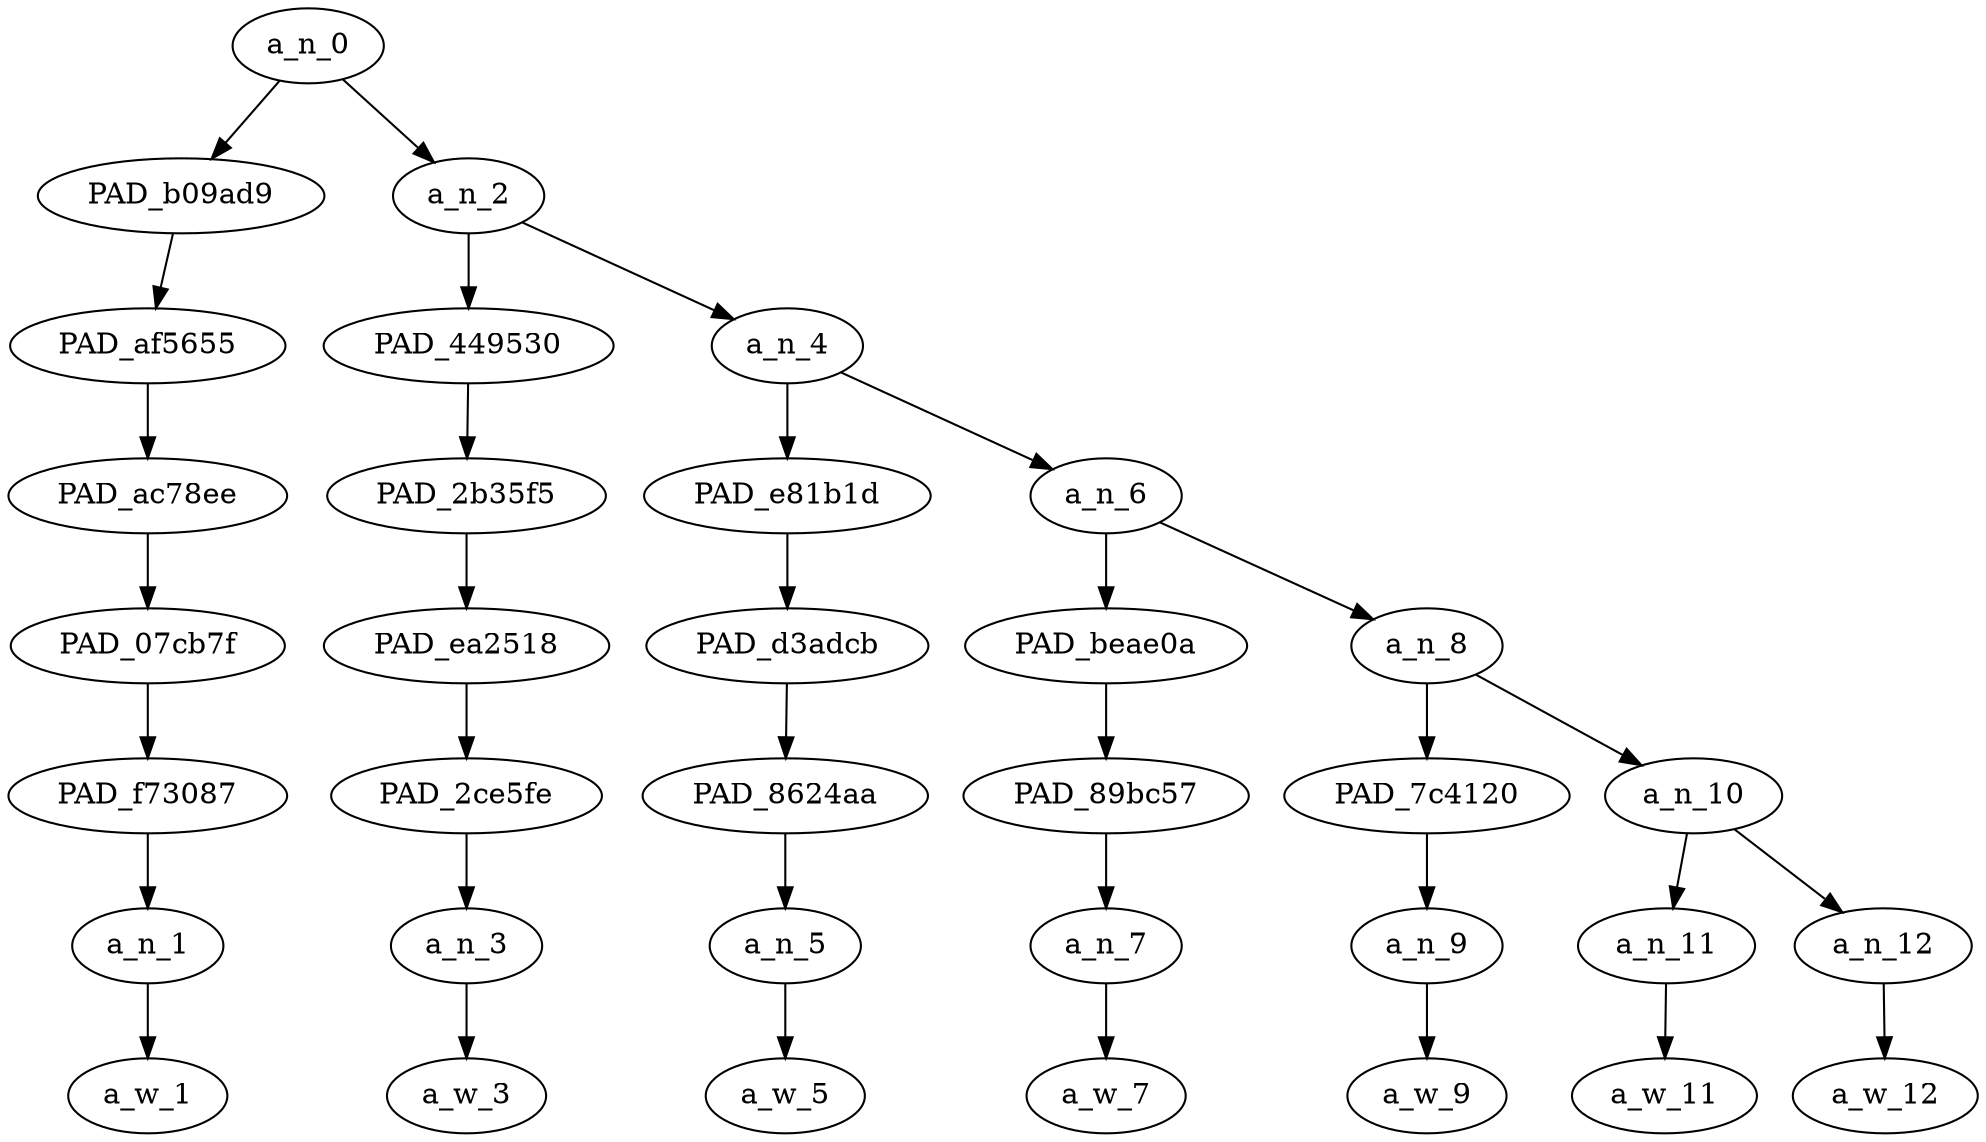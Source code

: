 strict digraph "" {
	a_n_0	[div_dir=1,
		index=0,
		level=7,
		pos="0.984375,7!",
		text_span="[0, 1, 2, 3, 4, 5, 6]",
		value=0.99999998];
	PAD_b09ad9	[div_dir=-1,
		index=0,
		level=6,
		pos="0.0,6!",
		text_span="[0]",
		value=0.05980944];
	a_n_0 -> PAD_b09ad9;
	a_n_2	[div_dir=1,
		index=1,
		level=6,
		pos="1.96875,6!",
		text_span="[1, 2, 3, 4, 5, 6]",
		value=0.93818944];
	a_n_0 -> a_n_2;
	PAD_af5655	[div_dir=-1,
		index=0,
		level=5,
		pos="0.0,5!",
		text_span="[0]",
		value=0.05980944];
	PAD_b09ad9 -> PAD_af5655;
	PAD_ac78ee	[div_dir=-1,
		index=0,
		level=4,
		pos="0.0,4!",
		text_span="[0]",
		value=0.05980944];
	PAD_af5655 -> PAD_ac78ee;
	PAD_07cb7f	[div_dir=-1,
		index=0,
		level=3,
		pos="0.0,3!",
		text_span="[0]",
		value=0.05980944];
	PAD_ac78ee -> PAD_07cb7f;
	PAD_f73087	[div_dir=-1,
		index=0,
		level=2,
		pos="0.0,2!",
		text_span="[0]",
		value=0.05980944];
	PAD_07cb7f -> PAD_f73087;
	a_n_1	[div_dir=-1,
		index=0,
		level=1,
		pos="0.0,1!",
		text_span="[0]",
		value=0.05980944];
	PAD_f73087 -> a_n_1;
	a_w_1	[div_dir=0,
		index=0,
		level=0,
		pos="0,0!",
		text_span="[0]",
		value=always];
	a_n_1 -> a_w_1;
	PAD_449530	[div_dir=1,
		index=1,
		level=5,
		pos="1.0,5!",
		text_span="[1]",
		value=0.06132635];
	a_n_2 -> PAD_449530;
	a_n_4	[div_dir=1,
		index=2,
		level=5,
		pos="2.9375,5!",
		text_span="[2, 3, 4, 5, 6]",
		value=0.87470278];
	a_n_2 -> a_n_4;
	PAD_2b35f5	[div_dir=1,
		index=1,
		level=4,
		pos="1.0,4!",
		text_span="[1]",
		value=0.06132635];
	PAD_449530 -> PAD_2b35f5;
	PAD_ea2518	[div_dir=1,
		index=1,
		level=3,
		pos="1.0,3!",
		text_span="[1]",
		value=0.06132635];
	PAD_2b35f5 -> PAD_ea2518;
	PAD_2ce5fe	[div_dir=1,
		index=1,
		level=2,
		pos="1.0,2!",
		text_span="[1]",
		value=0.06132635];
	PAD_ea2518 -> PAD_2ce5fe;
	a_n_3	[div_dir=1,
		index=1,
		level=1,
		pos="1.0,1!",
		text_span="[1]",
		value=0.06132635];
	PAD_2ce5fe -> a_n_3;
	a_w_3	[div_dir=0,
		index=1,
		level=0,
		pos="1,0!",
		text_span="[1]",
		value=thought];
	a_n_3 -> a_w_3;
	PAD_e81b1d	[div_dir=-1,
		index=2,
		level=4,
		pos="2.0,4!",
		text_span="[2]",
		value=0.06967819];
	a_n_4 -> PAD_e81b1d;
	a_n_6	[div_dir=1,
		index=3,
		level=4,
		pos="3.875,4!",
		text_span="[3, 4, 5, 6]",
		value=0.80283234];
	a_n_4 -> a_n_6;
	PAD_d3adcb	[div_dir=-1,
		index=2,
		level=3,
		pos="2.0,3!",
		text_span="[2]",
		value=0.06967819];
	PAD_e81b1d -> PAD_d3adcb;
	PAD_8624aa	[div_dir=-1,
		index=2,
		level=2,
		pos="2.0,2!",
		text_span="[2]",
		value=0.06967819];
	PAD_d3adcb -> PAD_8624aa;
	a_n_5	[div_dir=-1,
		index=2,
		level=1,
		pos="2.0,1!",
		text_span="[2]",
		value=0.06967819];
	PAD_8624aa -> a_n_5;
	a_w_5	[div_dir=0,
		index=2,
		level=0,
		pos="2,0!",
		text_span="[2]",
		value=that];
	a_n_5 -> a_w_5;
	PAD_beae0a	[div_dir=1,
		index=3,
		level=3,
		pos="3.0,3!",
		text_span="[3]",
		value=0.42529202];
	a_n_6 -> PAD_beae0a;
	a_n_8	[div_dir=1,
		index=4,
		level=3,
		pos="4.75,3!",
		text_span="[4, 5, 6]",
		value=0.37516008];
	a_n_6 -> a_n_8;
	PAD_89bc57	[div_dir=1,
		index=3,
		level=2,
		pos="3.0,2!",
		text_span="[3]",
		value=0.42529202];
	PAD_beae0a -> PAD_89bc57;
	a_n_7	[div_dir=1,
		index=3,
		level=1,
		pos="3.0,1!",
		text_span="[3]",
		value=0.42529202];
	PAD_89bc57 -> a_n_7;
	a_w_7	[div_dir=0,
		index=3,
		level=0,
		pos="3,0!",
		text_span="[3]",
		value=nigger];
	a_n_7 -> a_w_7;
	PAD_7c4120	[div_dir=1,
		index=4,
		level=2,
		pos="4.0,2!",
		text_span="[4]",
		value=0.05899546];
	a_n_8 -> PAD_7c4120;
	a_n_10	[div_dir=1,
		index=5,
		level=2,
		pos="5.5,2!",
		text_span="[5, 6]",
		value=0.31514771];
	a_n_8 -> a_n_10;
	a_n_9	[div_dir=1,
		index=4,
		level=1,
		pos="4.0,1!",
		text_span="[4]",
		value=0.05899546];
	PAD_7c4120 -> a_n_9;
	a_w_9	[div_dir=0,
		index=4,
		level=0,
		pos="4,0!",
		text_span="[4]",
		value=was];
	a_n_9 -> a_w_9;
	a_n_11	[div_dir=1,
		index=5,
		level=1,
		pos="5.0,1!",
		text_span="[5]",
		value=0.06053551];
	a_n_10 -> a_n_11;
	a_n_12	[div_dir=1,
		index=6,
		level=1,
		pos="6.0,1!",
		text_span="[6]",
		value=0.25357702];
	a_n_10 -> a_n_12;
	a_w_11	[div_dir=0,
		index=5,
		level=0,
		pos="5,0!",
		text_span="[5]",
		value=a];
	a_n_11 -> a_w_11;
	a_w_12	[div_dir=0,
		index=6,
		level=0,
		pos="6,0!",
		text_span="[6]",
		value=faggot];
	a_n_12 -> a_w_12;
}

